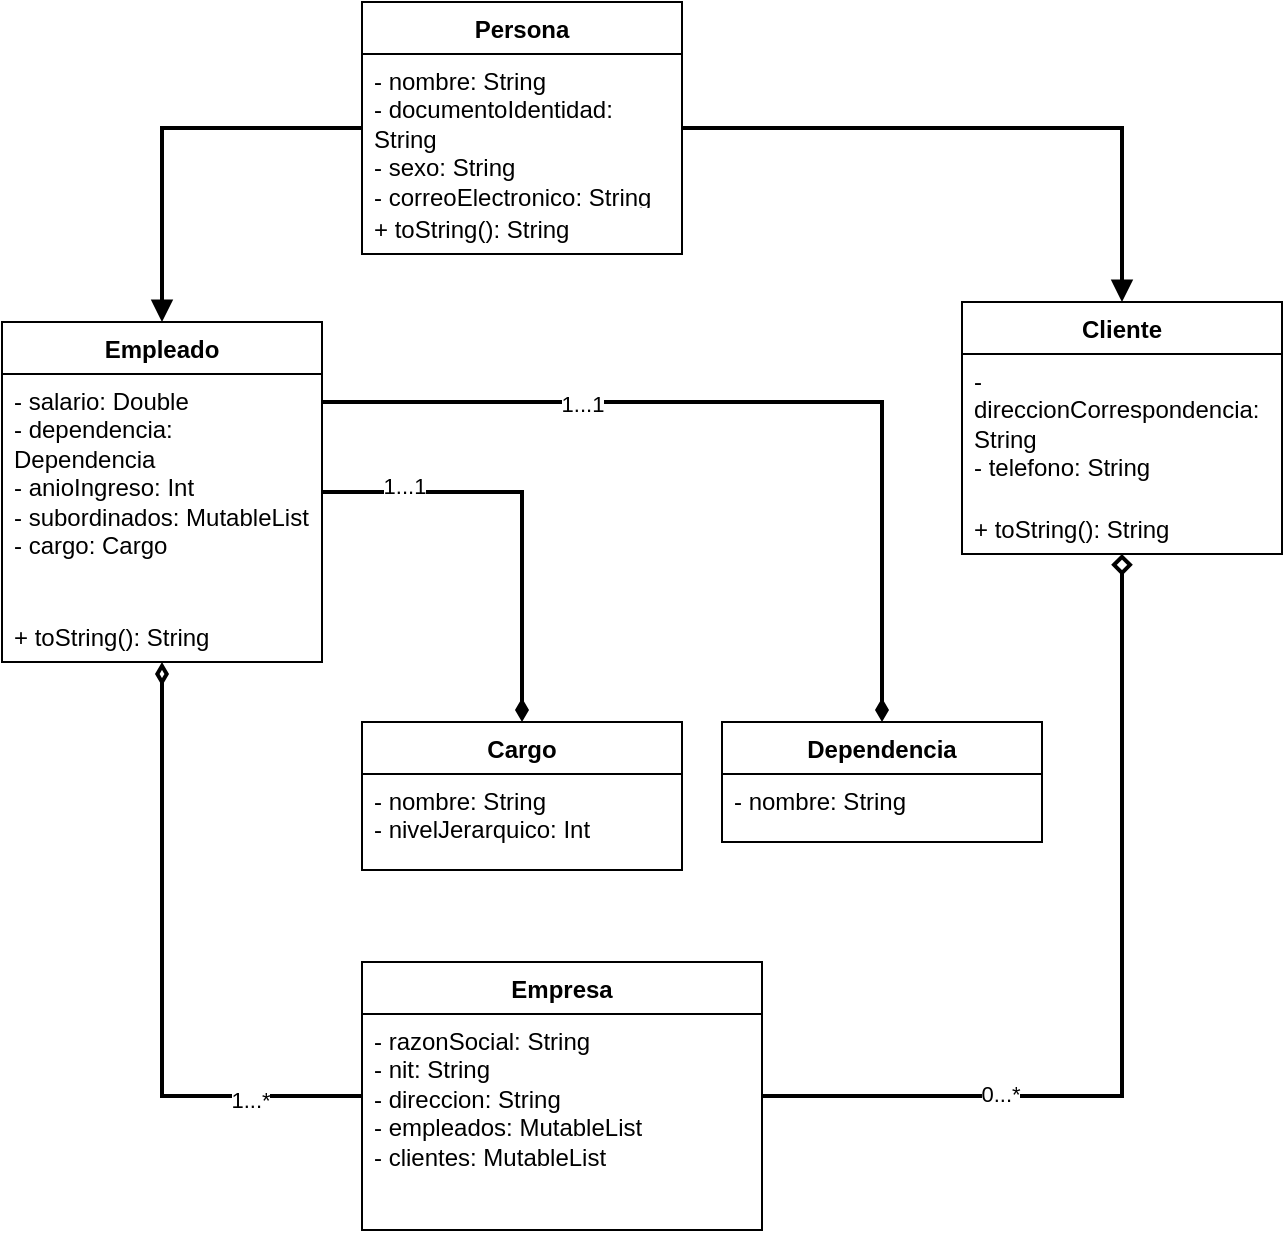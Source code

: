 <mxfile version="24.7.7">
  <diagram name="Página-1" id="jAt4nnvjUePZtralupvq">
    <mxGraphModel dx="955" dy="506" grid="1" gridSize="10" guides="1" tooltips="1" connect="1" arrows="1" fold="1" page="1" pageScale="1" pageWidth="827" pageHeight="1169" math="0" shadow="0">
      <root>
        <mxCell id="0" />
        <mxCell id="1" parent="0" />
        <mxCell id="5bgxzjNwEt07Ka9gIk9L-22" value="Persona" style="swimlane;fontStyle=1;align=center;verticalAlign=top;childLayout=stackLayout;horizontal=1;startSize=26;horizontalStack=0;resizeParent=1;resizeParentMax=0;resizeLast=0;collapsible=1;marginBottom=0;whiteSpace=wrap;html=1;" parent="1" vertex="1" connectable="0">
          <mxGeometry x="300" y="60" width="160" height="126" as="geometry" />
        </mxCell>
        <mxCell id="5bgxzjNwEt07Ka9gIk9L-23" value="- nombre: String&lt;br&gt;- documentoIdentidad: String&lt;br&gt;- sexo: String&lt;br&gt;- correoElectronico: String" style="text;strokeColor=none;fillColor=none;align=left;verticalAlign=top;spacingLeft=4;spacingRight=4;overflow=hidden;rotatable=0;points=[[0,0.5],[1,0.5]];portConstraint=eastwest;whiteSpace=wrap;html=1;" parent="5bgxzjNwEt07Ka9gIk9L-22" vertex="1">
          <mxGeometry y="26" width="160" height="74" as="geometry" />
        </mxCell>
        <mxCell id="5bgxzjNwEt07Ka9gIk9L-24" value="+ toString(): String" style="text;strokeColor=none;fillColor=none;align=left;verticalAlign=top;spacingLeft=4;spacingRight=4;overflow=hidden;rotatable=0;points=[[0,0.5],[1,0.5]];portConstraint=eastwest;whiteSpace=wrap;html=1;" parent="5bgxzjNwEt07Ka9gIk9L-22" vertex="1">
          <mxGeometry y="100" width="160" height="26" as="geometry" />
        </mxCell>
        <mxCell id="5bgxzjNwEt07Ka9gIk9L-25" value="Empleado" style="swimlane;fontStyle=1;align=center;verticalAlign=top;childLayout=stackLayout;horizontal=1;startSize=26;horizontalStack=0;resizeParent=1;resizeParentMax=0;resizeLast=0;collapsible=1;marginBottom=0;whiteSpace=wrap;html=1;" parent="1" vertex="1" connectable="0">
          <mxGeometry x="120" y="220" width="160" height="170" as="geometry" />
        </mxCell>
        <mxCell id="5bgxzjNwEt07Ka9gIk9L-26" value="- salario: Double&lt;br/&gt;- dependencia: Dependencia&lt;br/&gt;- anioIngreso: Int&lt;br/&gt;- subordinados: MutableList&lt;Empleado&gt;&lt;br/&gt;- cargo: Cargo" style="text;strokeColor=none;fillColor=none;align=left;verticalAlign=top;spacingLeft=4;spacingRight=4;overflow=hidden;rotatable=0;points=[[0,0.5],[1,0.5]];portConstraint=eastwest;whiteSpace=wrap;html=1;" parent="5bgxzjNwEt07Ka9gIk9L-25" vertex="1">
          <mxGeometry y="26" width="160" height="118" as="geometry" />
        </mxCell>
        <mxCell id="5bgxzjNwEt07Ka9gIk9L-27" value="+ toString(): String" style="text;strokeColor=none;fillColor=none;align=left;verticalAlign=top;spacingLeft=4;spacingRight=4;overflow=hidden;rotatable=0;points=[[0,0.5],[1,0.5]];portConstraint=eastwest;whiteSpace=wrap;html=1;" parent="5bgxzjNwEt07Ka9gIk9L-25" vertex="1">
          <mxGeometry y="144" width="160" height="26" as="geometry" />
        </mxCell>
        <mxCell id="5bgxzjNwEt07Ka9gIk9L-28" value="Cliente" style="swimlane;fontStyle=1;align=center;verticalAlign=top;childLayout=stackLayout;horizontal=1;startSize=26;horizontalStack=0;resizeParent=1;resizeParentMax=0;resizeLast=0;collapsible=1;marginBottom=0;whiteSpace=wrap;html=1;" parent="1" vertex="1" connectable="0">
          <mxGeometry x="600" y="210" width="160" height="126" as="geometry" />
        </mxCell>
        <mxCell id="5bgxzjNwEt07Ka9gIk9L-29" value="- direccionCorrespondencia: String&lt;br/&gt;- telefono: String" style="text;strokeColor=none;fillColor=none;align=left;verticalAlign=top;spacingLeft=4;spacingRight=4;overflow=hidden;rotatable=0;points=[[0,0.5],[1,0.5]];portConstraint=eastwest;whiteSpace=wrap;html=1;" parent="5bgxzjNwEt07Ka9gIk9L-28" vertex="1">
          <mxGeometry y="26" width="160" height="74" as="geometry" />
        </mxCell>
        <mxCell id="5bgxzjNwEt07Ka9gIk9L-30" value="+ toString(): String" style="text;strokeColor=none;fillColor=none;align=left;verticalAlign=top;spacingLeft=4;spacingRight=4;overflow=hidden;rotatable=0;points=[[0,0.5],[1,0.5]];portConstraint=eastwest;whiteSpace=wrap;html=1;" parent="5bgxzjNwEt07Ka9gIk9L-28" vertex="1">
          <mxGeometry y="100" width="160" height="26" as="geometry" />
        </mxCell>
        <mxCell id="5bgxzjNwEt07Ka9gIk9L-31" value="Cargo" style="swimlane;fontStyle=1;align=center;verticalAlign=top;childLayout=stackLayout;horizontal=1;startSize=26;horizontalStack=0;resizeParent=1;resizeParentMax=0;resizeLast=0;collapsible=1;marginBottom=0;whiteSpace=wrap;html=1;" parent="1" vertex="1" connectable="0">
          <mxGeometry x="300" y="420" width="160" height="74" as="geometry" />
        </mxCell>
        <mxCell id="5bgxzjNwEt07Ka9gIk9L-32" value="- nombre: String&lt;br/&gt;- nivelJerarquico: Int" style="text;strokeColor=none;fillColor=none;align=left;verticalAlign=top;spacingLeft=4;spacingRight=4;overflow=hidden;rotatable=0;points=[[0,0.5],[1,0.5]];portConstraint=eastwest;whiteSpace=wrap;html=1;" parent="5bgxzjNwEt07Ka9gIk9L-31" vertex="1">
          <mxGeometry y="26" width="160" height="48" as="geometry" />
        </mxCell>
        <mxCell id="5bgxzjNwEt07Ka9gIk9L-33" value="Dependencia" style="swimlane;fontStyle=1;align=center;verticalAlign=top;childLayout=stackLayout;horizontal=1;startSize=26;horizontalStack=0;resizeParent=1;resizeParentMax=0;resizeLast=0;collapsible=1;marginBottom=0;whiteSpace=wrap;html=1;" parent="1" vertex="1" connectable="0">
          <mxGeometry x="480" y="420" width="160" height="60" as="geometry" />
        </mxCell>
        <mxCell id="5bgxzjNwEt07Ka9gIk9L-34" value="- nombre: String" style="text;strokeColor=none;fillColor=none;align=left;verticalAlign=top;spacingLeft=4;spacingRight=4;overflow=hidden;rotatable=0;points=[[0,0.5],[1,0.5]];portConstraint=eastwest;whiteSpace=wrap;html=1;" parent="5bgxzjNwEt07Ka9gIk9L-33" vertex="1">
          <mxGeometry y="26" width="160" height="34" as="geometry" />
        </mxCell>
        <mxCell id="5bgxzjNwEt07Ka9gIk9L-35" value="Empresa" style="swimlane;fontStyle=1;align=center;verticalAlign=top;childLayout=stackLayout;horizontal=1;startSize=26;horizontalStack=0;resizeParent=1;resizeParentMax=0;resizeLast=0;collapsible=1;marginBottom=0;whiteSpace=wrap;html=1;" parent="1" vertex="1" connectable="0">
          <mxGeometry x="300" y="540" width="200" height="134" as="geometry" />
        </mxCell>
        <mxCell id="5bgxzjNwEt07Ka9gIk9L-36" value="- razonSocial: String&lt;br/&gt;- nit: String&lt;br/&gt;- direccion: String&lt;br/&gt;- empleados: MutableList&lt;Empleado&gt;&lt;br/&gt;- clientes: MutableList&lt;Cliente&gt;" style="text;strokeColor=none;fillColor=none;align=left;verticalAlign=top;spacingLeft=4;spacingRight=4;overflow=hidden;rotatable=0;points=[[0,0.5],[1,0.5]];portConstraint=eastwest;whiteSpace=wrap;html=1;" parent="5bgxzjNwEt07Ka9gIk9L-35" vertex="1">
          <mxGeometry y="26" width="200" height="108" as="geometry" />
        </mxCell>
        <mxCell id="5bgxzjNwEt07Ka9gIk9L-37" style="edgeStyle=orthogonalEdgeStyle;rounded=0;orthogonalLoop=1;jettySize=auto;curved=0;strokeColor=#000000;strokeWidth=2;endArrow=block;endFill=1;" parent="1" source="5bgxzjNwEt07Ka9gIk9L-22" target="5bgxzjNwEt07Ka9gIk9L-25" edge="1">
          <mxGeometry relative="1" as="geometry" />
        </mxCell>
        <mxCell id="5bgxzjNwEt07Ka9gIk9L-38" style="edgeStyle=orthogonalEdgeStyle;rounded=0;orthogonalLoop=1;jettySize=auto;curved=0;strokeColor=#000000;strokeWidth=2;endArrow=block;endFill=1;" parent="1" source="5bgxzjNwEt07Ka9gIk9L-22" target="5bgxzjNwEt07Ka9gIk9L-28" edge="1">
          <mxGeometry relative="1" as="geometry" />
        </mxCell>
        <mxCell id="5bgxzjNwEt07Ka9gIk9L-39" style="edgeStyle=orthogonalEdgeStyle;rounded=0;orthogonalLoop=1;jettySize=auto;curved=0;strokeColor=#000000;strokeWidth=2;endArrow=diamondThin;endFill=1;" parent="1" source="5bgxzjNwEt07Ka9gIk9L-25" target="5bgxzjNwEt07Ka9gIk9L-31" edge="1">
          <mxGeometry relative="1" as="geometry" />
        </mxCell>
        <mxCell id="nvJlIG8RPGgjSWkYhn-_-4" value="1...1" style="edgeLabel;html=1;align=center;verticalAlign=middle;resizable=0;points=[];" vertex="1" connectable="0" parent="5bgxzjNwEt07Ka9gIk9L-39">
          <mxGeometry x="-0.622" y="3" relative="1" as="geometry">
            <mxPoint as="offset" />
          </mxGeometry>
        </mxCell>
        <mxCell id="5bgxzjNwEt07Ka9gIk9L-40" style="edgeStyle=orthogonalEdgeStyle;rounded=0;orthogonalLoop=1;jettySize=auto;curved=0;strokeColor=#000000;strokeWidth=2;endArrow=diamondThin;endFill=1;" parent="1" source="5bgxzjNwEt07Ka9gIk9L-25" target="5bgxzjNwEt07Ka9gIk9L-33" edge="1">
          <mxGeometry relative="1" as="geometry">
            <Array as="points">
              <mxPoint x="560" y="260" />
            </Array>
          </mxGeometry>
        </mxCell>
        <mxCell id="nvJlIG8RPGgjSWkYhn-_-5" value="1...1" style="edgeLabel;html=1;align=center;verticalAlign=middle;resizable=0;points=[];" vertex="1" connectable="0" parent="5bgxzjNwEt07Ka9gIk9L-40">
          <mxGeometry x="-0.41" y="-1" relative="1" as="geometry">
            <mxPoint as="offset" />
          </mxGeometry>
        </mxCell>
        <mxCell id="5bgxzjNwEt07Ka9gIk9L-41" style="edgeStyle=orthogonalEdgeStyle;rounded=0;orthogonalLoop=1;jettySize=auto;curved=0;strokeColor=#000000;strokeWidth=2;endArrow=diamondThin;endFill=0;" parent="1" source="5bgxzjNwEt07Ka9gIk9L-35" target="5bgxzjNwEt07Ka9gIk9L-25" edge="1">
          <mxGeometry relative="1" as="geometry" />
        </mxCell>
        <mxCell id="nvJlIG8RPGgjSWkYhn-_-3" value="1...*" style="edgeLabel;html=1;align=center;verticalAlign=middle;resizable=0;points=[];" vertex="1" connectable="0" parent="5bgxzjNwEt07Ka9gIk9L-41">
          <mxGeometry x="-0.647" y="2" relative="1" as="geometry">
            <mxPoint as="offset" />
          </mxGeometry>
        </mxCell>
        <mxCell id="5bgxzjNwEt07Ka9gIk9L-42" style="edgeStyle=orthogonalEdgeStyle;rounded=0;orthogonalLoop=1;jettySize=auto;curved=0;strokeColor=#000000;strokeWidth=2;endArrow=diamond;endFill=0;" parent="1" source="5bgxzjNwEt07Ka9gIk9L-35" target="5bgxzjNwEt07Ka9gIk9L-28" edge="1">
          <mxGeometry relative="1" as="geometry" />
        </mxCell>
        <mxCell id="nvJlIG8RPGgjSWkYhn-_-2" value="0...*" style="edgeLabel;html=1;align=center;verticalAlign=middle;resizable=0;points=[];" vertex="1" connectable="0" parent="5bgxzjNwEt07Ka9gIk9L-42">
          <mxGeometry x="-0.474" y="1" relative="1" as="geometry">
            <mxPoint as="offset" />
          </mxGeometry>
        </mxCell>
      </root>
    </mxGraphModel>
  </diagram>
</mxfile>

